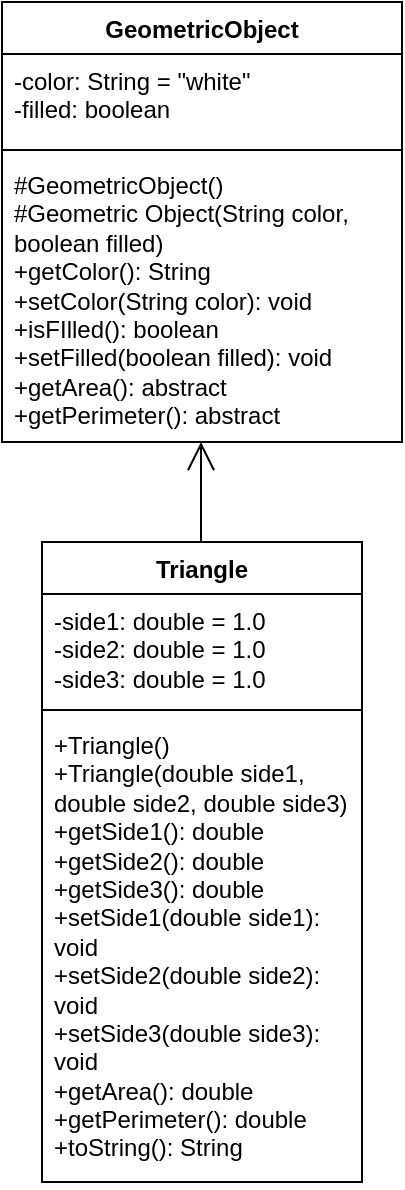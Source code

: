 <mxfile version="24.2.1" type="google">
  <diagram name="Page-1" id="SrRCX1mXbEa8XY5YVjTz">
    <mxGraphModel grid="1" page="1" gridSize="10" guides="1" tooltips="1" connect="1" arrows="1" fold="1" pageScale="1" pageWidth="850" pageHeight="1100" math="0" shadow="0">
      <root>
        <mxCell id="0" />
        <mxCell id="1" parent="0" />
        <mxCell id="RtFpt_-u1mB2xYfn1uQY-2" value="GeometricObject" style="swimlane;fontStyle=1;align=center;verticalAlign=top;childLayout=stackLayout;horizontal=1;startSize=26;horizontalStack=0;resizeParent=1;resizeParentMax=0;resizeLast=0;collapsible=1;marginBottom=0;whiteSpace=wrap;html=1;" vertex="1" parent="1">
          <mxGeometry x="320" y="40" width="200" height="220" as="geometry" />
        </mxCell>
        <mxCell id="RtFpt_-u1mB2xYfn1uQY-3" value="-color: String = &quot;white&quot;&lt;div&gt;-filled: boolean&lt;/div&gt;" style="text;strokeColor=none;fillColor=none;align=left;verticalAlign=top;spacingLeft=4;spacingRight=4;overflow=hidden;rotatable=0;points=[[0,0.5],[1,0.5]];portConstraint=eastwest;whiteSpace=wrap;html=1;" vertex="1" parent="RtFpt_-u1mB2xYfn1uQY-2">
          <mxGeometry y="26" width="200" height="44" as="geometry" />
        </mxCell>
        <mxCell id="RtFpt_-u1mB2xYfn1uQY-4" value="" style="line;strokeWidth=1;fillColor=none;align=left;verticalAlign=middle;spacingTop=-1;spacingLeft=3;spacingRight=3;rotatable=0;labelPosition=right;points=[];portConstraint=eastwest;strokeColor=inherit;" vertex="1" parent="RtFpt_-u1mB2xYfn1uQY-2">
          <mxGeometry y="70" width="200" height="8" as="geometry" />
        </mxCell>
        <mxCell id="RtFpt_-u1mB2xYfn1uQY-5" value="#GeometricObject()&lt;div&gt;#Geometric Object(String color, boolean filled)&lt;/div&gt;&lt;div&gt;+getColor(): String&lt;/div&gt;&lt;div&gt;+setColor(String color): void&lt;/div&gt;&lt;div&gt;+isFIlled(): boolean&lt;/div&gt;&lt;div&gt;+setFilled(boolean filled): void&lt;/div&gt;&lt;div&gt;+getArea(): abstract&lt;/div&gt;&lt;div&gt;+getPerimeter(): abstract&lt;/div&gt;" style="text;strokeColor=none;fillColor=none;align=left;verticalAlign=top;spacingLeft=4;spacingRight=4;overflow=hidden;rotatable=0;points=[[0,0.5],[1,0.5]];portConstraint=eastwest;whiteSpace=wrap;html=1;" vertex="1" parent="RtFpt_-u1mB2xYfn1uQY-2">
          <mxGeometry y="78" width="200" height="142" as="geometry" />
        </mxCell>
        <mxCell id="RtFpt_-u1mB2xYfn1uQY-7" value="Triangle" style="swimlane;fontStyle=1;align=center;verticalAlign=top;childLayout=stackLayout;horizontal=1;startSize=26;horizontalStack=0;resizeParent=1;resizeParentMax=0;resizeLast=0;collapsible=1;marginBottom=0;whiteSpace=wrap;html=1;" vertex="1" parent="1">
          <mxGeometry x="340" y="310" width="160" height="320" as="geometry" />
        </mxCell>
        <mxCell id="RtFpt_-u1mB2xYfn1uQY-8" value="-side1: double = 1.0&lt;div&gt;-side2: double = 1.0&lt;/div&gt;&lt;div&gt;-side3: double = 1.0&lt;/div&gt;" style="text;strokeColor=none;fillColor=none;align=left;verticalAlign=top;spacingLeft=4;spacingRight=4;overflow=hidden;rotatable=0;points=[[0,0.5],[1,0.5]];portConstraint=eastwest;whiteSpace=wrap;html=1;" vertex="1" parent="RtFpt_-u1mB2xYfn1uQY-7">
          <mxGeometry y="26" width="160" height="54" as="geometry" />
        </mxCell>
        <mxCell id="RtFpt_-u1mB2xYfn1uQY-9" value="" style="line;strokeWidth=1;fillColor=none;align=left;verticalAlign=middle;spacingTop=-1;spacingLeft=3;spacingRight=3;rotatable=0;labelPosition=right;points=[];portConstraint=eastwest;strokeColor=inherit;" vertex="1" parent="RtFpt_-u1mB2xYfn1uQY-7">
          <mxGeometry y="80" width="160" height="8" as="geometry" />
        </mxCell>
        <mxCell id="RtFpt_-u1mB2xYfn1uQY-10" value="+Triangle()&lt;div&gt;+Triangle(double side1, double side2, double side3)&lt;/div&gt;&lt;div&gt;+getSide1(): double&lt;/div&gt;&lt;div&gt;+getSide2(): double&lt;/div&gt;&lt;div&gt;+getSide3(): double&lt;/div&gt;&lt;div&gt;+setSide1(double side1): void&lt;/div&gt;&lt;div&gt;+setSide2(double side2): void&lt;/div&gt;&lt;div&gt;+setSide3(double side3): void&lt;/div&gt;&lt;div&gt;+getArea(): double&lt;/div&gt;&lt;div&gt;+getPerimeter(): double&lt;/div&gt;&lt;div&gt;+toString(): String&lt;/div&gt;" style="text;strokeColor=none;fillColor=none;align=left;verticalAlign=top;spacingLeft=4;spacingRight=4;overflow=hidden;rotatable=0;points=[[0,0.5],[1,0.5]];portConstraint=eastwest;whiteSpace=wrap;html=1;" vertex="1" parent="RtFpt_-u1mB2xYfn1uQY-7">
          <mxGeometry y="88" width="160" height="232" as="geometry" />
        </mxCell>
        <mxCell id="RtFpt_-u1mB2xYfn1uQY-11" value="" style="endArrow=open;endFill=1;endSize=12;html=1;rounded=0;" edge="1" parent="1">
          <mxGeometry width="160" relative="1" as="geometry">
            <mxPoint x="419.5" y="310" as="sourcePoint" />
            <mxPoint x="419.5" y="260" as="targetPoint" />
          </mxGeometry>
        </mxCell>
      </root>
    </mxGraphModel>
  </diagram>
</mxfile>

